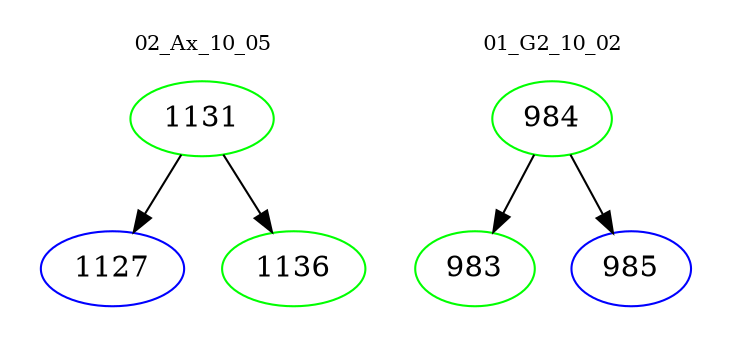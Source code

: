 digraph{
subgraph cluster_0 {
color = white
label = "02_Ax_10_05";
fontsize=10;
T0_1131 [label="1131", color="green"]
T0_1131 -> T0_1127 [color="black"]
T0_1127 [label="1127", color="blue"]
T0_1131 -> T0_1136 [color="black"]
T0_1136 [label="1136", color="green"]
}
subgraph cluster_1 {
color = white
label = "01_G2_10_02";
fontsize=10;
T1_984 [label="984", color="green"]
T1_984 -> T1_983 [color="black"]
T1_983 [label="983", color="green"]
T1_984 -> T1_985 [color="black"]
T1_985 [label="985", color="blue"]
}
}
